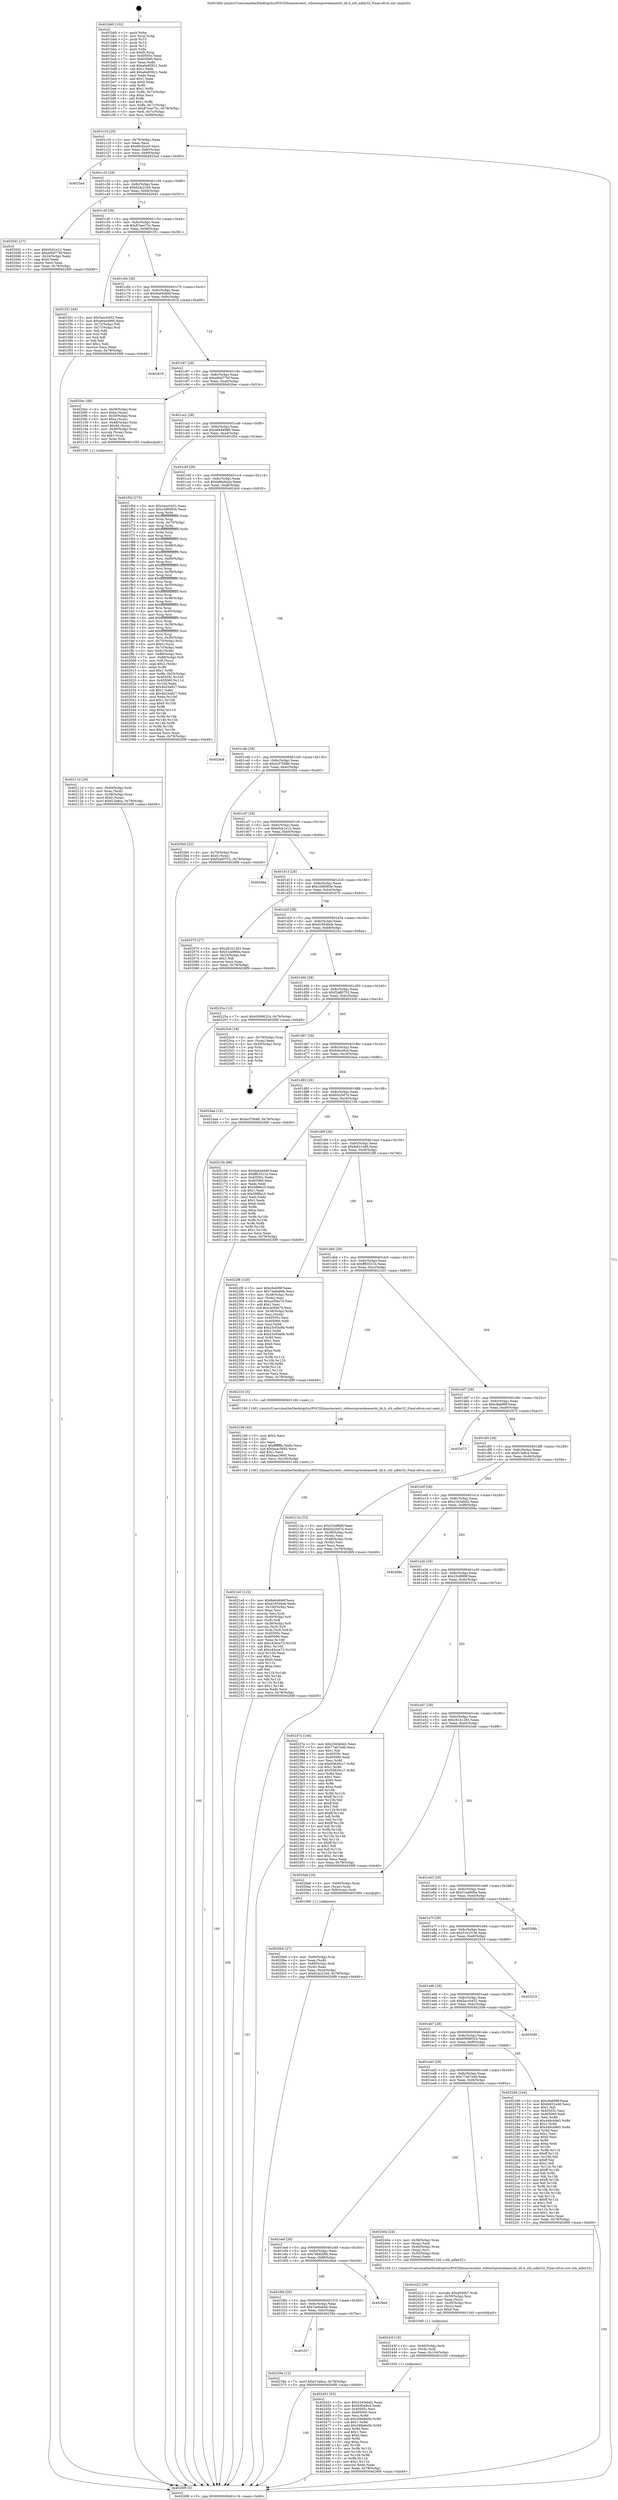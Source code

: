 digraph "0x401bb0" {
  label = "0x401bb0 (/mnt/c/Users/mathe/Desktop/tcc/POCII/binaries/extr_stbtestsprereleasestb_lib.h_stb_adler32_Final-ollvm.out::main(0))"
  labelloc = "t"
  node[shape=record]

  Entry [label="",width=0.3,height=0.3,shape=circle,fillcolor=black,style=filled]
  "0x401c16" [label="{
     0x401c16 [29]\l
     | [instrs]\l
     &nbsp;&nbsp;0x401c16 \<+3\>: mov -0x78(%rbp),%eax\l
     &nbsp;&nbsp;0x401c19 \<+2\>: mov %eax,%ecx\l
     &nbsp;&nbsp;0x401c1b \<+6\>: sub $0x80cf2cc0,%ecx\l
     &nbsp;&nbsp;0x401c21 \<+6\>: mov %eax,-0x8c(%rbp)\l
     &nbsp;&nbsp;0x401c27 \<+6\>: mov %ecx,-0x90(%rbp)\l
     &nbsp;&nbsp;0x401c2d \<+6\>: je 00000000004025a4 \<main+0x9f4\>\l
  }"]
  "0x4025a4" [label="{
     0x4025a4\l
  }", style=dashed]
  "0x401c33" [label="{
     0x401c33 [28]\l
     | [instrs]\l
     &nbsp;&nbsp;0x401c33 \<+5\>: jmp 0000000000401c38 \<main+0x88\>\l
     &nbsp;&nbsp;0x401c38 \<+6\>: mov -0x8c(%rbp),%eax\l
     &nbsp;&nbsp;0x401c3e \<+5\>: sub $0x824c21b9,%eax\l
     &nbsp;&nbsp;0x401c43 \<+6\>: mov %eax,-0x94(%rbp)\l
     &nbsp;&nbsp;0x401c49 \<+6\>: je 00000000004020d1 \<main+0x521\>\l
  }"]
  Exit [label="",width=0.3,height=0.3,shape=circle,fillcolor=black,style=filled,peripheries=2]
  "0x4020d1" [label="{
     0x4020d1 [27]\l
     | [instrs]\l
     &nbsp;&nbsp;0x4020d1 \<+5\>: mov $0xbfcb1e12,%eax\l
     &nbsp;&nbsp;0x4020d6 \<+5\>: mov $0xa00d77bf,%ecx\l
     &nbsp;&nbsp;0x4020db \<+3\>: mov -0x24(%rbp),%edx\l
     &nbsp;&nbsp;0x4020de \<+3\>: cmp $0x0,%edx\l
     &nbsp;&nbsp;0x4020e1 \<+3\>: cmove %ecx,%eax\l
     &nbsp;&nbsp;0x4020e4 \<+3\>: mov %eax,-0x78(%rbp)\l
     &nbsp;&nbsp;0x4020e7 \<+5\>: jmp 00000000004026f9 \<main+0xb49\>\l
  }"]
  "0x401c4f" [label="{
     0x401c4f [28]\l
     | [instrs]\l
     &nbsp;&nbsp;0x401c4f \<+5\>: jmp 0000000000401c54 \<main+0xa4\>\l
     &nbsp;&nbsp;0x401c54 \<+6\>: mov -0x8c(%rbp),%eax\l
     &nbsp;&nbsp;0x401c5a \<+5\>: sub $0x87eee73c,%eax\l
     &nbsp;&nbsp;0x401c5f \<+6\>: mov %eax,-0x98(%rbp)\l
     &nbsp;&nbsp;0x401c65 \<+6\>: je 0000000000401f31 \<main+0x381\>\l
  }"]
  "0x402451" [label="{
     0x402451 [93]\l
     | [instrs]\l
     &nbsp;&nbsp;0x402451 \<+5\>: mov $0x2343ebd2,%eax\l
     &nbsp;&nbsp;0x402456 \<+5\>: mov $0xfc6ce9cd,%edx\l
     &nbsp;&nbsp;0x40245b \<+7\>: mov 0x40505c,%esi\l
     &nbsp;&nbsp;0x402462 \<+7\>: mov 0x405060,%ecx\l
     &nbsp;&nbsp;0x402469 \<+3\>: mov %esi,%r8d\l
     &nbsp;&nbsp;0x40246c \<+7\>: sub $0x269e6e0b,%r8d\l
     &nbsp;&nbsp;0x402473 \<+4\>: sub $0x1,%r8d\l
     &nbsp;&nbsp;0x402477 \<+7\>: add $0x269e6e0b,%r8d\l
     &nbsp;&nbsp;0x40247e \<+4\>: imul %r8d,%esi\l
     &nbsp;&nbsp;0x402482 \<+3\>: and $0x1,%esi\l
     &nbsp;&nbsp;0x402485 \<+3\>: cmp $0x0,%esi\l
     &nbsp;&nbsp;0x402488 \<+4\>: sete %r9b\l
     &nbsp;&nbsp;0x40248c \<+3\>: cmp $0xa,%ecx\l
     &nbsp;&nbsp;0x40248f \<+4\>: setl %r10b\l
     &nbsp;&nbsp;0x402493 \<+3\>: mov %r9b,%r11b\l
     &nbsp;&nbsp;0x402496 \<+3\>: and %r10b,%r11b\l
     &nbsp;&nbsp;0x402499 \<+3\>: xor %r10b,%r9b\l
     &nbsp;&nbsp;0x40249c \<+3\>: or %r9b,%r11b\l
     &nbsp;&nbsp;0x40249f \<+4\>: test $0x1,%r11b\l
     &nbsp;&nbsp;0x4024a3 \<+3\>: cmovne %edx,%eax\l
     &nbsp;&nbsp;0x4024a6 \<+3\>: mov %eax,-0x78(%rbp)\l
     &nbsp;&nbsp;0x4024a9 \<+5\>: jmp 00000000004026f9 \<main+0xb49\>\l
  }"]
  "0x401f31" [label="{
     0x401f31 [44]\l
     | [instrs]\l
     &nbsp;&nbsp;0x401f31 \<+5\>: mov $0x5acc0452,%eax\l
     &nbsp;&nbsp;0x401f36 \<+5\>: mov $0xa6444966,%ecx\l
     &nbsp;&nbsp;0x401f3b \<+3\>: mov -0x72(%rbp),%dl\l
     &nbsp;&nbsp;0x401f3e \<+4\>: mov -0x71(%rbp),%sil\l
     &nbsp;&nbsp;0x401f42 \<+3\>: mov %dl,%dil\l
     &nbsp;&nbsp;0x401f45 \<+3\>: and %sil,%dil\l
     &nbsp;&nbsp;0x401f48 \<+3\>: xor %sil,%dl\l
     &nbsp;&nbsp;0x401f4b \<+3\>: or %dl,%dil\l
     &nbsp;&nbsp;0x401f4e \<+4\>: test $0x1,%dil\l
     &nbsp;&nbsp;0x401f52 \<+3\>: cmovne %ecx,%eax\l
     &nbsp;&nbsp;0x401f55 \<+3\>: mov %eax,-0x78(%rbp)\l
     &nbsp;&nbsp;0x401f58 \<+5\>: jmp 00000000004026f9 \<main+0xb49\>\l
  }"]
  "0x401c6b" [label="{
     0x401c6b [28]\l
     | [instrs]\l
     &nbsp;&nbsp;0x401c6b \<+5\>: jmp 0000000000401c70 \<main+0xc0\>\l
     &nbsp;&nbsp;0x401c70 \<+6\>: mov -0x8c(%rbp),%eax\l
     &nbsp;&nbsp;0x401c76 \<+5\>: sub $0x8a64d46f,%eax\l
     &nbsp;&nbsp;0x401c7b \<+6\>: mov %eax,-0x9c(%rbp)\l
     &nbsp;&nbsp;0x401c81 \<+6\>: je 0000000000402618 \<main+0xa68\>\l
  }"]
  "0x4026f9" [label="{
     0x4026f9 [5]\l
     | [instrs]\l
     &nbsp;&nbsp;0x4026f9 \<+5\>: jmp 0000000000401c16 \<main+0x66\>\l
  }"]
  "0x401bb0" [label="{
     0x401bb0 [102]\l
     | [instrs]\l
     &nbsp;&nbsp;0x401bb0 \<+1\>: push %rbp\l
     &nbsp;&nbsp;0x401bb1 \<+3\>: mov %rsp,%rbp\l
     &nbsp;&nbsp;0x401bb4 \<+2\>: push %r15\l
     &nbsp;&nbsp;0x401bb6 \<+2\>: push %r14\l
     &nbsp;&nbsp;0x401bb8 \<+2\>: push %r12\l
     &nbsp;&nbsp;0x401bba \<+1\>: push %rbx\l
     &nbsp;&nbsp;0x401bbb \<+7\>: sub $0xf0,%rsp\l
     &nbsp;&nbsp;0x401bc2 \<+7\>: mov 0x40505c,%eax\l
     &nbsp;&nbsp;0x401bc9 \<+7\>: mov 0x405060,%ecx\l
     &nbsp;&nbsp;0x401bd0 \<+2\>: mov %eax,%edx\l
     &nbsp;&nbsp;0x401bd2 \<+6\>: sub $0xa6e83921,%edx\l
     &nbsp;&nbsp;0x401bd8 \<+3\>: sub $0x1,%edx\l
     &nbsp;&nbsp;0x401bdb \<+6\>: add $0xa6e83921,%edx\l
     &nbsp;&nbsp;0x401be1 \<+3\>: imul %edx,%eax\l
     &nbsp;&nbsp;0x401be4 \<+3\>: and $0x1,%eax\l
     &nbsp;&nbsp;0x401be7 \<+3\>: cmp $0x0,%eax\l
     &nbsp;&nbsp;0x401bea \<+4\>: sete %r8b\l
     &nbsp;&nbsp;0x401bee \<+4\>: and $0x1,%r8b\l
     &nbsp;&nbsp;0x401bf2 \<+4\>: mov %r8b,-0x72(%rbp)\l
     &nbsp;&nbsp;0x401bf6 \<+3\>: cmp $0xa,%ecx\l
     &nbsp;&nbsp;0x401bf9 \<+4\>: setl %r8b\l
     &nbsp;&nbsp;0x401bfd \<+4\>: and $0x1,%r8b\l
     &nbsp;&nbsp;0x401c01 \<+4\>: mov %r8b,-0x71(%rbp)\l
     &nbsp;&nbsp;0x401c05 \<+7\>: movl $0x87eee73c,-0x78(%rbp)\l
     &nbsp;&nbsp;0x401c0c \<+3\>: mov %edi,-0x7c(%rbp)\l
     &nbsp;&nbsp;0x401c0f \<+7\>: mov %rsi,-0x88(%rbp)\l
  }"]
  "0x40243f" [label="{
     0x40243f [18]\l
     | [instrs]\l
     &nbsp;&nbsp;0x40243f \<+4\>: mov -0x40(%rbp),%rdi\l
     &nbsp;&nbsp;0x402443 \<+3\>: mov (%rdi),%rdi\l
     &nbsp;&nbsp;0x402446 \<+6\>: mov %eax,-0x104(%rbp)\l
     &nbsp;&nbsp;0x40244c \<+5\>: call 0000000000401030 \<free@plt\>\l
     | [calls]\l
     &nbsp;&nbsp;0x401030 \{1\} (unknown)\l
  }"]
  "0x402618" [label="{
     0x402618\l
  }", style=dashed]
  "0x401c87" [label="{
     0x401c87 [28]\l
     | [instrs]\l
     &nbsp;&nbsp;0x401c87 \<+5\>: jmp 0000000000401c8c \<main+0xdc\>\l
     &nbsp;&nbsp;0x401c8c \<+6\>: mov -0x8c(%rbp),%eax\l
     &nbsp;&nbsp;0x401c92 \<+5\>: sub $0xa00d77bf,%eax\l
     &nbsp;&nbsp;0x401c97 \<+6\>: mov %eax,-0xa0(%rbp)\l
     &nbsp;&nbsp;0x401c9d \<+6\>: je 00000000004020ec \<main+0x53c\>\l
  }"]
  "0x402422" [label="{
     0x402422 [29]\l
     | [instrs]\l
     &nbsp;&nbsp;0x402422 \<+10\>: movabs $0x4030b7,%rdi\l
     &nbsp;&nbsp;0x40242c \<+4\>: mov -0x30(%rbp),%rsi\l
     &nbsp;&nbsp;0x402430 \<+2\>: mov %eax,(%rsi)\l
     &nbsp;&nbsp;0x402432 \<+4\>: mov -0x30(%rbp),%rsi\l
     &nbsp;&nbsp;0x402436 \<+2\>: mov (%rsi),%esi\l
     &nbsp;&nbsp;0x402438 \<+2\>: mov $0x0,%al\l
     &nbsp;&nbsp;0x40243a \<+5\>: call 0000000000401040 \<printf@plt\>\l
     | [calls]\l
     &nbsp;&nbsp;0x401040 \{1\} (unknown)\l
  }"]
  "0x4020ec" [label="{
     0x4020ec [49]\l
     | [instrs]\l
     &nbsp;&nbsp;0x4020ec \<+4\>: mov -0x58(%rbp),%rax\l
     &nbsp;&nbsp;0x4020f0 \<+6\>: movl $0xa,(%rax)\l
     &nbsp;&nbsp;0x4020f6 \<+4\>: mov -0x50(%rbp),%rax\l
     &nbsp;&nbsp;0x4020fa \<+6\>: movl $0xa,(%rax)\l
     &nbsp;&nbsp;0x402100 \<+4\>: mov -0x48(%rbp),%rax\l
     &nbsp;&nbsp;0x402104 \<+6\>: movl $0x64,(%rax)\l
     &nbsp;&nbsp;0x40210a \<+4\>: mov -0x48(%rbp),%rax\l
     &nbsp;&nbsp;0x40210e \<+3\>: movslq (%rax),%rax\l
     &nbsp;&nbsp;0x402111 \<+4\>: shl $0x3,%rax\l
     &nbsp;&nbsp;0x402115 \<+3\>: mov %rax,%rdi\l
     &nbsp;&nbsp;0x402118 \<+5\>: call 0000000000401050 \<malloc@plt\>\l
     | [calls]\l
     &nbsp;&nbsp;0x401050 \{1\} (unknown)\l
  }"]
  "0x401ca3" [label="{
     0x401ca3 [28]\l
     | [instrs]\l
     &nbsp;&nbsp;0x401ca3 \<+5\>: jmp 0000000000401ca8 \<main+0xf8\>\l
     &nbsp;&nbsp;0x401ca8 \<+6\>: mov -0x8c(%rbp),%eax\l
     &nbsp;&nbsp;0x401cae \<+5\>: sub $0xa6444966,%eax\l
     &nbsp;&nbsp;0x401cb3 \<+6\>: mov %eax,-0xa4(%rbp)\l
     &nbsp;&nbsp;0x401cb9 \<+6\>: je 0000000000401f5d \<main+0x3ad\>\l
  }"]
  "0x401f27" [label="{
     0x401f27\l
  }", style=dashed]
  "0x401f5d" [label="{
     0x401f5d [275]\l
     | [instrs]\l
     &nbsp;&nbsp;0x401f5d \<+5\>: mov $0x5acc0452,%eax\l
     &nbsp;&nbsp;0x401f62 \<+5\>: mov $0xc2d6083e,%ecx\l
     &nbsp;&nbsp;0x401f67 \<+3\>: mov %rsp,%rdx\l
     &nbsp;&nbsp;0x401f6a \<+4\>: add $0xfffffffffffffff0,%rdx\l
     &nbsp;&nbsp;0x401f6e \<+3\>: mov %rdx,%rsp\l
     &nbsp;&nbsp;0x401f71 \<+4\>: mov %rdx,-0x70(%rbp)\l
     &nbsp;&nbsp;0x401f75 \<+3\>: mov %rsp,%rdx\l
     &nbsp;&nbsp;0x401f78 \<+4\>: add $0xfffffffffffffff0,%rdx\l
     &nbsp;&nbsp;0x401f7c \<+3\>: mov %rdx,%rsp\l
     &nbsp;&nbsp;0x401f7f \<+3\>: mov %rsp,%rsi\l
     &nbsp;&nbsp;0x401f82 \<+4\>: add $0xfffffffffffffff0,%rsi\l
     &nbsp;&nbsp;0x401f86 \<+3\>: mov %rsi,%rsp\l
     &nbsp;&nbsp;0x401f89 \<+4\>: mov %rsi,-0x68(%rbp)\l
     &nbsp;&nbsp;0x401f8d \<+3\>: mov %rsp,%rsi\l
     &nbsp;&nbsp;0x401f90 \<+4\>: add $0xfffffffffffffff0,%rsi\l
     &nbsp;&nbsp;0x401f94 \<+3\>: mov %rsi,%rsp\l
     &nbsp;&nbsp;0x401f97 \<+4\>: mov %rsi,-0x60(%rbp)\l
     &nbsp;&nbsp;0x401f9b \<+3\>: mov %rsp,%rsi\l
     &nbsp;&nbsp;0x401f9e \<+4\>: add $0xfffffffffffffff0,%rsi\l
     &nbsp;&nbsp;0x401fa2 \<+3\>: mov %rsi,%rsp\l
     &nbsp;&nbsp;0x401fa5 \<+4\>: mov %rsi,-0x58(%rbp)\l
     &nbsp;&nbsp;0x401fa9 \<+3\>: mov %rsp,%rsi\l
     &nbsp;&nbsp;0x401fac \<+4\>: add $0xfffffffffffffff0,%rsi\l
     &nbsp;&nbsp;0x401fb0 \<+3\>: mov %rsi,%rsp\l
     &nbsp;&nbsp;0x401fb3 \<+4\>: mov %rsi,-0x50(%rbp)\l
     &nbsp;&nbsp;0x401fb7 \<+3\>: mov %rsp,%rsi\l
     &nbsp;&nbsp;0x401fba \<+4\>: add $0xfffffffffffffff0,%rsi\l
     &nbsp;&nbsp;0x401fbe \<+3\>: mov %rsi,%rsp\l
     &nbsp;&nbsp;0x401fc1 \<+4\>: mov %rsi,-0x48(%rbp)\l
     &nbsp;&nbsp;0x401fc5 \<+3\>: mov %rsp,%rsi\l
     &nbsp;&nbsp;0x401fc8 \<+4\>: add $0xfffffffffffffff0,%rsi\l
     &nbsp;&nbsp;0x401fcc \<+3\>: mov %rsi,%rsp\l
     &nbsp;&nbsp;0x401fcf \<+4\>: mov %rsi,-0x40(%rbp)\l
     &nbsp;&nbsp;0x401fd3 \<+3\>: mov %rsp,%rsi\l
     &nbsp;&nbsp;0x401fd6 \<+4\>: add $0xfffffffffffffff0,%rsi\l
     &nbsp;&nbsp;0x401fda \<+3\>: mov %rsi,%rsp\l
     &nbsp;&nbsp;0x401fdd \<+4\>: mov %rsi,-0x38(%rbp)\l
     &nbsp;&nbsp;0x401fe1 \<+3\>: mov %rsp,%rsi\l
     &nbsp;&nbsp;0x401fe4 \<+4\>: add $0xfffffffffffffff0,%rsi\l
     &nbsp;&nbsp;0x401fe8 \<+3\>: mov %rsi,%rsp\l
     &nbsp;&nbsp;0x401feb \<+4\>: mov %rsi,-0x30(%rbp)\l
     &nbsp;&nbsp;0x401fef \<+4\>: mov -0x70(%rbp),%rsi\l
     &nbsp;&nbsp;0x401ff3 \<+6\>: movl $0x0,(%rsi)\l
     &nbsp;&nbsp;0x401ff9 \<+3\>: mov -0x7c(%rbp),%edi\l
     &nbsp;&nbsp;0x401ffc \<+2\>: mov %edi,(%rdx)\l
     &nbsp;&nbsp;0x401ffe \<+4\>: mov -0x68(%rbp),%rsi\l
     &nbsp;&nbsp;0x402002 \<+7\>: mov -0x88(%rbp),%r8\l
     &nbsp;&nbsp;0x402009 \<+3\>: mov %r8,(%rsi)\l
     &nbsp;&nbsp;0x40200c \<+3\>: cmpl $0x2,(%rdx)\l
     &nbsp;&nbsp;0x40200f \<+4\>: setne %r9b\l
     &nbsp;&nbsp;0x402013 \<+4\>: and $0x1,%r9b\l
     &nbsp;&nbsp;0x402017 \<+4\>: mov %r9b,-0x25(%rbp)\l
     &nbsp;&nbsp;0x40201b \<+8\>: mov 0x40505c,%r10d\l
     &nbsp;&nbsp;0x402023 \<+8\>: mov 0x405060,%r11d\l
     &nbsp;&nbsp;0x40202b \<+3\>: mov %r10d,%ebx\l
     &nbsp;&nbsp;0x40202e \<+6\>: add $0x4b25a927,%ebx\l
     &nbsp;&nbsp;0x402034 \<+3\>: sub $0x1,%ebx\l
     &nbsp;&nbsp;0x402037 \<+6\>: sub $0x4b25a927,%ebx\l
     &nbsp;&nbsp;0x40203d \<+4\>: imul %ebx,%r10d\l
     &nbsp;&nbsp;0x402041 \<+4\>: and $0x1,%r10d\l
     &nbsp;&nbsp;0x402045 \<+4\>: cmp $0x0,%r10d\l
     &nbsp;&nbsp;0x402049 \<+4\>: sete %r9b\l
     &nbsp;&nbsp;0x40204d \<+4\>: cmp $0xa,%r11d\l
     &nbsp;&nbsp;0x402051 \<+4\>: setl %r14b\l
     &nbsp;&nbsp;0x402055 \<+3\>: mov %r9b,%r15b\l
     &nbsp;&nbsp;0x402058 \<+3\>: and %r14b,%r15b\l
     &nbsp;&nbsp;0x40205b \<+3\>: xor %r14b,%r9b\l
     &nbsp;&nbsp;0x40205e \<+3\>: or %r9b,%r15b\l
     &nbsp;&nbsp;0x402061 \<+4\>: test $0x1,%r15b\l
     &nbsp;&nbsp;0x402065 \<+3\>: cmovne %ecx,%eax\l
     &nbsp;&nbsp;0x402068 \<+3\>: mov %eax,-0x78(%rbp)\l
     &nbsp;&nbsp;0x40206b \<+5\>: jmp 00000000004026f9 \<main+0xb49\>\l
  }"]
  "0x401cbf" [label="{
     0x401cbf [28]\l
     | [instrs]\l
     &nbsp;&nbsp;0x401cbf \<+5\>: jmp 0000000000401cc4 \<main+0x114\>\l
     &nbsp;&nbsp;0x401cc4 \<+6\>: mov -0x8c(%rbp),%eax\l
     &nbsp;&nbsp;0x401cca \<+5\>: sub $0xb66a6a2a,%eax\l
     &nbsp;&nbsp;0x401ccf \<+6\>: mov %eax,-0xa8(%rbp)\l
     &nbsp;&nbsp;0x401cd5 \<+6\>: je 00000000004024c6 \<main+0x916\>\l
  }"]
  "0x40236e" [label="{
     0x40236e [12]\l
     | [instrs]\l
     &nbsp;&nbsp;0x40236e \<+7\>: movl $0xf13a8ca,-0x78(%rbp)\l
     &nbsp;&nbsp;0x402375 \<+5\>: jmp 00000000004026f9 \<main+0xb49\>\l
  }"]
  "0x401f0b" [label="{
     0x401f0b [28]\l
     | [instrs]\l
     &nbsp;&nbsp;0x401f0b \<+5\>: jmp 0000000000401f10 \<main+0x360\>\l
     &nbsp;&nbsp;0x401f10 \<+6\>: mov -0x8c(%rbp),%eax\l
     &nbsp;&nbsp;0x401f16 \<+5\>: sub $0x7ee6a84b,%eax\l
     &nbsp;&nbsp;0x401f1b \<+6\>: mov %eax,-0xfc(%rbp)\l
     &nbsp;&nbsp;0x401f21 \<+6\>: je 000000000040236e \<main+0x7be\>\l
  }"]
  "0x4024c6" [label="{
     0x4024c6\l
  }", style=dashed]
  "0x401cdb" [label="{
     0x401cdb [28]\l
     | [instrs]\l
     &nbsp;&nbsp;0x401cdb \<+5\>: jmp 0000000000401ce0 \<main+0x130\>\l
     &nbsp;&nbsp;0x401ce0 \<+6\>: mov -0x8c(%rbp),%eax\l
     &nbsp;&nbsp;0x401ce6 \<+5\>: sub $0xbcf70b8b,%eax\l
     &nbsp;&nbsp;0x401ceb \<+6\>: mov %eax,-0xac(%rbp)\l
     &nbsp;&nbsp;0x401cf1 \<+6\>: je 00000000004025b0 \<main+0xa00\>\l
  }"]
  "0x4026ed" [label="{
     0x4026ed\l
  }", style=dashed]
  "0x4025b0" [label="{
     0x4025b0 [22]\l
     | [instrs]\l
     &nbsp;&nbsp;0x4025b0 \<+4\>: mov -0x70(%rbp),%rax\l
     &nbsp;&nbsp;0x4025b4 \<+6\>: movl $0x0,(%rax)\l
     &nbsp;&nbsp;0x4025ba \<+7\>: movl $0xf2a80752,-0x78(%rbp)\l
     &nbsp;&nbsp;0x4025c1 \<+5\>: jmp 00000000004026f9 \<main+0xb49\>\l
  }"]
  "0x401cf7" [label="{
     0x401cf7 [28]\l
     | [instrs]\l
     &nbsp;&nbsp;0x401cf7 \<+5\>: jmp 0000000000401cfc \<main+0x14c\>\l
     &nbsp;&nbsp;0x401cfc \<+6\>: mov -0x8c(%rbp),%eax\l
     &nbsp;&nbsp;0x401d02 \<+5\>: sub $0xbfcb1e12,%eax\l
     &nbsp;&nbsp;0x401d07 \<+6\>: mov %eax,-0xb0(%rbp)\l
     &nbsp;&nbsp;0x401d0d \<+6\>: je 00000000004024ba \<main+0x90a\>\l
  }"]
  "0x401eef" [label="{
     0x401eef [28]\l
     | [instrs]\l
     &nbsp;&nbsp;0x401eef \<+5\>: jmp 0000000000401ef4 \<main+0x344\>\l
     &nbsp;&nbsp;0x401ef4 \<+6\>: mov -0x8c(%rbp),%eax\l
     &nbsp;&nbsp;0x401efa \<+5\>: sub $0x78b82f0b,%eax\l
     &nbsp;&nbsp;0x401eff \<+6\>: mov %eax,-0xf8(%rbp)\l
     &nbsp;&nbsp;0x401f05 \<+6\>: je 00000000004026ed \<main+0xb3d\>\l
  }"]
  "0x4024ba" [label="{
     0x4024ba\l
  }", style=dashed]
  "0x401d13" [label="{
     0x401d13 [28]\l
     | [instrs]\l
     &nbsp;&nbsp;0x401d13 \<+5\>: jmp 0000000000401d18 \<main+0x168\>\l
     &nbsp;&nbsp;0x401d18 \<+6\>: mov -0x8c(%rbp),%eax\l
     &nbsp;&nbsp;0x401d1e \<+5\>: sub $0xc2d6083e,%eax\l
     &nbsp;&nbsp;0x401d23 \<+6\>: mov %eax,-0xb4(%rbp)\l
     &nbsp;&nbsp;0x401d29 \<+6\>: je 0000000000402070 \<main+0x4c0\>\l
  }"]
  "0x40240a" [label="{
     0x40240a [24]\l
     | [instrs]\l
     &nbsp;&nbsp;0x40240a \<+4\>: mov -0x58(%rbp),%rax\l
     &nbsp;&nbsp;0x40240e \<+2\>: mov (%rax),%edi\l
     &nbsp;&nbsp;0x402410 \<+4\>: mov -0x40(%rbp),%rax\l
     &nbsp;&nbsp;0x402414 \<+3\>: mov (%rax),%rsi\l
     &nbsp;&nbsp;0x402417 \<+4\>: mov -0x50(%rbp),%rax\l
     &nbsp;&nbsp;0x40241b \<+2\>: mov (%rax),%edx\l
     &nbsp;&nbsp;0x40241d \<+5\>: call 0000000000401240 \<stb_adler32\>\l
     | [calls]\l
     &nbsp;&nbsp;0x401240 \{1\} (/mnt/c/Users/mathe/Desktop/tcc/POCII/binaries/extr_stbtestsprereleasestb_lib.h_stb_adler32_Final-ollvm.out::stb_adler32)\l
  }"]
  "0x402070" [label="{
     0x402070 [27]\l
     | [instrs]\l
     &nbsp;&nbsp;0x402070 \<+5\>: mov $0x281b1283,%eax\l
     &nbsp;&nbsp;0x402075 \<+5\>: mov $0x51ae900a,%ecx\l
     &nbsp;&nbsp;0x40207a \<+3\>: mov -0x25(%rbp),%dl\l
     &nbsp;&nbsp;0x40207d \<+3\>: test $0x1,%dl\l
     &nbsp;&nbsp;0x402080 \<+3\>: cmovne %ecx,%eax\l
     &nbsp;&nbsp;0x402083 \<+3\>: mov %eax,-0x78(%rbp)\l
     &nbsp;&nbsp;0x402086 \<+5\>: jmp 00000000004026f9 \<main+0xb49\>\l
  }"]
  "0x401d2f" [label="{
     0x401d2f [28]\l
     | [instrs]\l
     &nbsp;&nbsp;0x401d2f \<+5\>: jmp 0000000000401d34 \<main+0x184\>\l
     &nbsp;&nbsp;0x401d34 \<+6\>: mov -0x8c(%rbp),%eax\l
     &nbsp;&nbsp;0x401d3a \<+5\>: sub $0xd1854beb,%eax\l
     &nbsp;&nbsp;0x401d3f \<+6\>: mov %eax,-0xb8(%rbp)\l
     &nbsp;&nbsp;0x401d45 \<+6\>: je 000000000040225a \<main+0x6aa\>\l
  }"]
  "0x401ed3" [label="{
     0x401ed3 [28]\l
     | [instrs]\l
     &nbsp;&nbsp;0x401ed3 \<+5\>: jmp 0000000000401ed8 \<main+0x328\>\l
     &nbsp;&nbsp;0x401ed8 \<+6\>: mov -0x8c(%rbp),%eax\l
     &nbsp;&nbsp;0x401ede \<+5\>: sub $0x77a67e4b,%eax\l
     &nbsp;&nbsp;0x401ee3 \<+6\>: mov %eax,-0xf4(%rbp)\l
     &nbsp;&nbsp;0x401ee9 \<+6\>: je 000000000040240a \<main+0x85a\>\l
  }"]
  "0x40225a" [label="{
     0x40225a [12]\l
     | [instrs]\l
     &nbsp;&nbsp;0x40225a \<+7\>: movl $0x65998324,-0x78(%rbp)\l
     &nbsp;&nbsp;0x402261 \<+5\>: jmp 00000000004026f9 \<main+0xb49\>\l
  }"]
  "0x401d4b" [label="{
     0x401d4b [28]\l
     | [instrs]\l
     &nbsp;&nbsp;0x401d4b \<+5\>: jmp 0000000000401d50 \<main+0x1a0\>\l
     &nbsp;&nbsp;0x401d50 \<+6\>: mov -0x8c(%rbp),%eax\l
     &nbsp;&nbsp;0x401d56 \<+5\>: sub $0xf2a80752,%eax\l
     &nbsp;&nbsp;0x401d5b \<+6\>: mov %eax,-0xbc(%rbp)\l
     &nbsp;&nbsp;0x401d61 \<+6\>: je 00000000004025c6 \<main+0xa16\>\l
  }"]
  "0x402266" [label="{
     0x402266 [144]\l
     | [instrs]\l
     &nbsp;&nbsp;0x402266 \<+5\>: mov $0xc8ab99f,%eax\l
     &nbsp;&nbsp;0x40226b \<+5\>: mov $0xfe831e46,%ecx\l
     &nbsp;&nbsp;0x402270 \<+2\>: mov $0x1,%dl\l
     &nbsp;&nbsp;0x402272 \<+7\>: mov 0x40505c,%esi\l
     &nbsp;&nbsp;0x402279 \<+7\>: mov 0x405060,%edi\l
     &nbsp;&nbsp;0x402280 \<+3\>: mov %esi,%r8d\l
     &nbsp;&nbsp;0x402283 \<+7\>: sub $0x446cb9e5,%r8d\l
     &nbsp;&nbsp;0x40228a \<+4\>: sub $0x1,%r8d\l
     &nbsp;&nbsp;0x40228e \<+7\>: add $0x446cb9e5,%r8d\l
     &nbsp;&nbsp;0x402295 \<+4\>: imul %r8d,%esi\l
     &nbsp;&nbsp;0x402299 \<+3\>: and $0x1,%esi\l
     &nbsp;&nbsp;0x40229c \<+3\>: cmp $0x0,%esi\l
     &nbsp;&nbsp;0x40229f \<+4\>: sete %r9b\l
     &nbsp;&nbsp;0x4022a3 \<+3\>: cmp $0xa,%edi\l
     &nbsp;&nbsp;0x4022a6 \<+4\>: setl %r10b\l
     &nbsp;&nbsp;0x4022aa \<+3\>: mov %r9b,%r11b\l
     &nbsp;&nbsp;0x4022ad \<+4\>: xor $0xff,%r11b\l
     &nbsp;&nbsp;0x4022b1 \<+3\>: mov %r10b,%bl\l
     &nbsp;&nbsp;0x4022b4 \<+3\>: xor $0xff,%bl\l
     &nbsp;&nbsp;0x4022b7 \<+3\>: xor $0x1,%dl\l
     &nbsp;&nbsp;0x4022ba \<+3\>: mov %r11b,%r14b\l
     &nbsp;&nbsp;0x4022bd \<+4\>: and $0xff,%r14b\l
     &nbsp;&nbsp;0x4022c1 \<+3\>: and %dl,%r9b\l
     &nbsp;&nbsp;0x4022c4 \<+3\>: mov %bl,%r15b\l
     &nbsp;&nbsp;0x4022c7 \<+4\>: and $0xff,%r15b\l
     &nbsp;&nbsp;0x4022cb \<+3\>: and %dl,%r10b\l
     &nbsp;&nbsp;0x4022ce \<+3\>: or %r9b,%r14b\l
     &nbsp;&nbsp;0x4022d1 \<+3\>: or %r10b,%r15b\l
     &nbsp;&nbsp;0x4022d4 \<+3\>: xor %r15b,%r14b\l
     &nbsp;&nbsp;0x4022d7 \<+3\>: or %bl,%r11b\l
     &nbsp;&nbsp;0x4022da \<+4\>: xor $0xff,%r11b\l
     &nbsp;&nbsp;0x4022de \<+3\>: or $0x1,%dl\l
     &nbsp;&nbsp;0x4022e1 \<+3\>: and %dl,%r11b\l
     &nbsp;&nbsp;0x4022e4 \<+3\>: or %r11b,%r14b\l
     &nbsp;&nbsp;0x4022e7 \<+4\>: test $0x1,%r14b\l
     &nbsp;&nbsp;0x4022eb \<+3\>: cmovne %ecx,%eax\l
     &nbsp;&nbsp;0x4022ee \<+3\>: mov %eax,-0x78(%rbp)\l
     &nbsp;&nbsp;0x4022f1 \<+5\>: jmp 00000000004026f9 \<main+0xb49\>\l
  }"]
  "0x4025c6" [label="{
     0x4025c6 [19]\l
     | [instrs]\l
     &nbsp;&nbsp;0x4025c6 \<+4\>: mov -0x70(%rbp),%rax\l
     &nbsp;&nbsp;0x4025ca \<+2\>: mov (%rax),%eax\l
     &nbsp;&nbsp;0x4025cc \<+4\>: lea -0x20(%rbp),%rsp\l
     &nbsp;&nbsp;0x4025d0 \<+1\>: pop %rbx\l
     &nbsp;&nbsp;0x4025d1 \<+2\>: pop %r12\l
     &nbsp;&nbsp;0x4025d3 \<+2\>: pop %r14\l
     &nbsp;&nbsp;0x4025d5 \<+2\>: pop %r15\l
     &nbsp;&nbsp;0x4025d7 \<+1\>: pop %rbp\l
     &nbsp;&nbsp;0x4025d8 \<+1\>: ret\l
  }"]
  "0x401d67" [label="{
     0x401d67 [28]\l
     | [instrs]\l
     &nbsp;&nbsp;0x401d67 \<+5\>: jmp 0000000000401d6c \<main+0x1bc\>\l
     &nbsp;&nbsp;0x401d6c \<+6\>: mov -0x8c(%rbp),%eax\l
     &nbsp;&nbsp;0x401d72 \<+5\>: sub $0xfc6ce9cd,%eax\l
     &nbsp;&nbsp;0x401d77 \<+6\>: mov %eax,-0xc0(%rbp)\l
     &nbsp;&nbsp;0x401d7d \<+6\>: je 00000000004024ae \<main+0x8fe\>\l
  }"]
  "0x401eb7" [label="{
     0x401eb7 [28]\l
     | [instrs]\l
     &nbsp;&nbsp;0x401eb7 \<+5\>: jmp 0000000000401ebc \<main+0x30c\>\l
     &nbsp;&nbsp;0x401ebc \<+6\>: mov -0x8c(%rbp),%eax\l
     &nbsp;&nbsp;0x401ec2 \<+5\>: sub $0x65998324,%eax\l
     &nbsp;&nbsp;0x401ec7 \<+6\>: mov %eax,-0xf0(%rbp)\l
     &nbsp;&nbsp;0x401ecd \<+6\>: je 0000000000402266 \<main+0x6b6\>\l
  }"]
  "0x4024ae" [label="{
     0x4024ae [12]\l
     | [instrs]\l
     &nbsp;&nbsp;0x4024ae \<+7\>: movl $0xbcf70b8b,-0x78(%rbp)\l
     &nbsp;&nbsp;0x4024b5 \<+5\>: jmp 00000000004026f9 \<main+0xb49\>\l
  }"]
  "0x401d83" [label="{
     0x401d83 [28]\l
     | [instrs]\l
     &nbsp;&nbsp;0x401d83 \<+5\>: jmp 0000000000401d88 \<main+0x1d8\>\l
     &nbsp;&nbsp;0x401d88 \<+6\>: mov -0x8c(%rbp),%eax\l
     &nbsp;&nbsp;0x401d8e \<+5\>: sub $0xfcb20d74,%eax\l
     &nbsp;&nbsp;0x401d93 \<+6\>: mov %eax,-0xc4(%rbp)\l
     &nbsp;&nbsp;0x401d99 \<+6\>: je 000000000040215b \<main+0x5ab\>\l
  }"]
  "0x4025d9" [label="{
     0x4025d9\l
  }", style=dashed]
  "0x40215b" [label="{
     0x40215b [88]\l
     | [instrs]\l
     &nbsp;&nbsp;0x40215b \<+5\>: mov $0x8a64d46f,%eax\l
     &nbsp;&nbsp;0x402160 \<+5\>: mov $0xff83521b,%ecx\l
     &nbsp;&nbsp;0x402165 \<+7\>: mov 0x40505c,%edx\l
     &nbsp;&nbsp;0x40216c \<+7\>: mov 0x405060,%esi\l
     &nbsp;&nbsp;0x402173 \<+2\>: mov %edx,%edi\l
     &nbsp;&nbsp;0x402175 \<+6\>: add $0x588fa10,%edi\l
     &nbsp;&nbsp;0x40217b \<+3\>: sub $0x1,%edi\l
     &nbsp;&nbsp;0x40217e \<+6\>: sub $0x588fa10,%edi\l
     &nbsp;&nbsp;0x402184 \<+3\>: imul %edi,%edx\l
     &nbsp;&nbsp;0x402187 \<+3\>: and $0x1,%edx\l
     &nbsp;&nbsp;0x40218a \<+3\>: cmp $0x0,%edx\l
     &nbsp;&nbsp;0x40218d \<+4\>: sete %r8b\l
     &nbsp;&nbsp;0x402191 \<+3\>: cmp $0xa,%esi\l
     &nbsp;&nbsp;0x402194 \<+4\>: setl %r9b\l
     &nbsp;&nbsp;0x402198 \<+3\>: mov %r8b,%r10b\l
     &nbsp;&nbsp;0x40219b \<+3\>: and %r9b,%r10b\l
     &nbsp;&nbsp;0x40219e \<+3\>: xor %r9b,%r8b\l
     &nbsp;&nbsp;0x4021a1 \<+3\>: or %r8b,%r10b\l
     &nbsp;&nbsp;0x4021a4 \<+4\>: test $0x1,%r10b\l
     &nbsp;&nbsp;0x4021a8 \<+3\>: cmovne %ecx,%eax\l
     &nbsp;&nbsp;0x4021ab \<+3\>: mov %eax,-0x78(%rbp)\l
     &nbsp;&nbsp;0x4021ae \<+5\>: jmp 00000000004026f9 \<main+0xb49\>\l
  }"]
  "0x401d9f" [label="{
     0x401d9f [28]\l
     | [instrs]\l
     &nbsp;&nbsp;0x401d9f \<+5\>: jmp 0000000000401da4 \<main+0x1f4\>\l
     &nbsp;&nbsp;0x401da4 \<+6\>: mov -0x8c(%rbp),%eax\l
     &nbsp;&nbsp;0x401daa \<+5\>: sub $0xfe831e46,%eax\l
     &nbsp;&nbsp;0x401daf \<+6\>: mov %eax,-0xc8(%rbp)\l
     &nbsp;&nbsp;0x401db5 \<+6\>: je 00000000004022f6 \<main+0x746\>\l
  }"]
  "0x401e9b" [label="{
     0x401e9b [28]\l
     | [instrs]\l
     &nbsp;&nbsp;0x401e9b \<+5\>: jmp 0000000000401ea0 \<main+0x2f0\>\l
     &nbsp;&nbsp;0x401ea0 \<+6\>: mov -0x8c(%rbp),%eax\l
     &nbsp;&nbsp;0x401ea6 \<+5\>: sub $0x5acc0452,%eax\l
     &nbsp;&nbsp;0x401eab \<+6\>: mov %eax,-0xec(%rbp)\l
     &nbsp;&nbsp;0x401eb1 \<+6\>: je 00000000004025d9 \<main+0xa29\>\l
  }"]
  "0x4022f6" [label="{
     0x4022f6 [120]\l
     | [instrs]\l
     &nbsp;&nbsp;0x4022f6 \<+5\>: mov $0xc8ab99f,%eax\l
     &nbsp;&nbsp;0x4022fb \<+5\>: mov $0x7ee6a84b,%ecx\l
     &nbsp;&nbsp;0x402300 \<+4\>: mov -0x38(%rbp),%rdx\l
     &nbsp;&nbsp;0x402304 \<+2\>: mov (%rdx),%esi\l
     &nbsp;&nbsp;0x402306 \<+6\>: add $0xce5f4e74,%esi\l
     &nbsp;&nbsp;0x40230c \<+3\>: add $0x1,%esi\l
     &nbsp;&nbsp;0x40230f \<+6\>: sub $0xce5f4e74,%esi\l
     &nbsp;&nbsp;0x402315 \<+4\>: mov -0x38(%rbp),%rdx\l
     &nbsp;&nbsp;0x402319 \<+2\>: mov %esi,(%rdx)\l
     &nbsp;&nbsp;0x40231b \<+7\>: mov 0x40505c,%esi\l
     &nbsp;&nbsp;0x402322 \<+7\>: mov 0x405060,%edi\l
     &nbsp;&nbsp;0x402329 \<+3\>: mov %esi,%r8d\l
     &nbsp;&nbsp;0x40232c \<+7\>: add $0x23c93a9b,%r8d\l
     &nbsp;&nbsp;0x402333 \<+4\>: sub $0x1,%r8d\l
     &nbsp;&nbsp;0x402337 \<+7\>: sub $0x23c93a9b,%r8d\l
     &nbsp;&nbsp;0x40233e \<+4\>: imul %r8d,%esi\l
     &nbsp;&nbsp;0x402342 \<+3\>: and $0x1,%esi\l
     &nbsp;&nbsp;0x402345 \<+3\>: cmp $0x0,%esi\l
     &nbsp;&nbsp;0x402348 \<+4\>: sete %r9b\l
     &nbsp;&nbsp;0x40234c \<+3\>: cmp $0xa,%edi\l
     &nbsp;&nbsp;0x40234f \<+4\>: setl %r10b\l
     &nbsp;&nbsp;0x402353 \<+3\>: mov %r9b,%r11b\l
     &nbsp;&nbsp;0x402356 \<+3\>: and %r10b,%r11b\l
     &nbsp;&nbsp;0x402359 \<+3\>: xor %r10b,%r9b\l
     &nbsp;&nbsp;0x40235c \<+3\>: or %r9b,%r11b\l
     &nbsp;&nbsp;0x40235f \<+4\>: test $0x1,%r11b\l
     &nbsp;&nbsp;0x402363 \<+3\>: cmovne %ecx,%eax\l
     &nbsp;&nbsp;0x402366 \<+3\>: mov %eax,-0x78(%rbp)\l
     &nbsp;&nbsp;0x402369 \<+5\>: jmp 00000000004026f9 \<main+0xb49\>\l
  }"]
  "0x401dbb" [label="{
     0x401dbb [28]\l
     | [instrs]\l
     &nbsp;&nbsp;0x401dbb \<+5\>: jmp 0000000000401dc0 \<main+0x210\>\l
     &nbsp;&nbsp;0x401dc0 \<+6\>: mov -0x8c(%rbp),%eax\l
     &nbsp;&nbsp;0x401dc6 \<+5\>: sub $0xff83521b,%eax\l
     &nbsp;&nbsp;0x401dcb \<+6\>: mov %eax,-0xcc(%rbp)\l
     &nbsp;&nbsp;0x401dd1 \<+6\>: je 00000000004021b3 \<main+0x603\>\l
  }"]
  "0x402519" [label="{
     0x402519\l
  }", style=dashed]
  "0x4021b3" [label="{
     0x4021b3 [5]\l
     | [instrs]\l
     &nbsp;&nbsp;0x4021b3 \<+5\>: call 0000000000401160 \<next_i\>\l
     | [calls]\l
     &nbsp;&nbsp;0x401160 \{100\} (/mnt/c/Users/mathe/Desktop/tcc/POCII/binaries/extr_stbtestsprereleasestb_lib.h_stb_adler32_Final-ollvm.out::next_i)\l
  }"]
  "0x401dd7" [label="{
     0x401dd7 [28]\l
     | [instrs]\l
     &nbsp;&nbsp;0x401dd7 \<+5\>: jmp 0000000000401ddc \<main+0x22c\>\l
     &nbsp;&nbsp;0x401ddc \<+6\>: mov -0x8c(%rbp),%eax\l
     &nbsp;&nbsp;0x401de2 \<+5\>: sub $0xc8ab99f,%eax\l
     &nbsp;&nbsp;0x401de7 \<+6\>: mov %eax,-0xd0(%rbp)\l
     &nbsp;&nbsp;0x401ded \<+6\>: je 0000000000402673 \<main+0xac3\>\l
  }"]
  "0x401e7f" [label="{
     0x401e7f [28]\l
     | [instrs]\l
     &nbsp;&nbsp;0x401e7f \<+5\>: jmp 0000000000401e84 \<main+0x2d4\>\l
     &nbsp;&nbsp;0x401e84 \<+6\>: mov -0x8c(%rbp),%eax\l
     &nbsp;&nbsp;0x401e8a \<+5\>: sub $0x5341f136,%eax\l
     &nbsp;&nbsp;0x401e8f \<+6\>: mov %eax,-0xe8(%rbp)\l
     &nbsp;&nbsp;0x401e95 \<+6\>: je 0000000000402519 \<main+0x969\>\l
  }"]
  "0x402673" [label="{
     0x402673\l
  }", style=dashed]
  "0x401df3" [label="{
     0x401df3 [28]\l
     | [instrs]\l
     &nbsp;&nbsp;0x401df3 \<+5\>: jmp 0000000000401df8 \<main+0x248\>\l
     &nbsp;&nbsp;0x401df8 \<+6\>: mov -0x8c(%rbp),%eax\l
     &nbsp;&nbsp;0x401dfe \<+5\>: sub $0xf13a8ca,%eax\l
     &nbsp;&nbsp;0x401e03 \<+6\>: mov %eax,-0xd4(%rbp)\l
     &nbsp;&nbsp;0x401e09 \<+6\>: je 000000000040213a \<main+0x58a\>\l
  }"]
  "0x40208b" [label="{
     0x40208b\l
  }", style=dashed]
  "0x40213a" [label="{
     0x40213a [33]\l
     | [instrs]\l
     &nbsp;&nbsp;0x40213a \<+5\>: mov $0x23c6f69f,%eax\l
     &nbsp;&nbsp;0x40213f \<+5\>: mov $0xfcb20d74,%ecx\l
     &nbsp;&nbsp;0x402144 \<+4\>: mov -0x38(%rbp),%rdx\l
     &nbsp;&nbsp;0x402148 \<+2\>: mov (%rdx),%esi\l
     &nbsp;&nbsp;0x40214a \<+4\>: mov -0x48(%rbp),%rdx\l
     &nbsp;&nbsp;0x40214e \<+2\>: cmp (%rdx),%esi\l
     &nbsp;&nbsp;0x402150 \<+3\>: cmovl %ecx,%eax\l
     &nbsp;&nbsp;0x402153 \<+3\>: mov %eax,-0x78(%rbp)\l
     &nbsp;&nbsp;0x402156 \<+5\>: jmp 00000000004026f9 \<main+0xb49\>\l
  }"]
  "0x401e0f" [label="{
     0x401e0f [28]\l
     | [instrs]\l
     &nbsp;&nbsp;0x401e0f \<+5\>: jmp 0000000000401e14 \<main+0x264\>\l
     &nbsp;&nbsp;0x401e14 \<+6\>: mov -0x8c(%rbp),%eax\l
     &nbsp;&nbsp;0x401e1a \<+5\>: sub $0x2343ebd2,%eax\l
     &nbsp;&nbsp;0x401e1f \<+6\>: mov %eax,-0xd8(%rbp)\l
     &nbsp;&nbsp;0x401e25 \<+6\>: je 000000000040269a \<main+0xaea\>\l
  }"]
  "0x4021e0" [label="{
     0x4021e0 [122]\l
     | [instrs]\l
     &nbsp;&nbsp;0x4021e0 \<+5\>: mov $0x8a64d46f,%ecx\l
     &nbsp;&nbsp;0x4021e5 \<+5\>: mov $0xd1854beb,%edx\l
     &nbsp;&nbsp;0x4021ea \<+6\>: mov -0x100(%rbp),%esi\l
     &nbsp;&nbsp;0x4021f0 \<+3\>: imul %eax,%esi\l
     &nbsp;&nbsp;0x4021f3 \<+3\>: movslq %esi,%rdi\l
     &nbsp;&nbsp;0x4021f6 \<+4\>: mov -0x40(%rbp),%r8\l
     &nbsp;&nbsp;0x4021fa \<+3\>: mov (%r8),%r8\l
     &nbsp;&nbsp;0x4021fd \<+4\>: mov -0x38(%rbp),%r9\l
     &nbsp;&nbsp;0x402201 \<+3\>: movslq (%r9),%r9\l
     &nbsp;&nbsp;0x402204 \<+4\>: mov %rdi,(%r8,%r9,8)\l
     &nbsp;&nbsp;0x402208 \<+7\>: mov 0x40505c,%eax\l
     &nbsp;&nbsp;0x40220f \<+7\>: mov 0x405060,%esi\l
     &nbsp;&nbsp;0x402216 \<+3\>: mov %eax,%r10d\l
     &nbsp;&nbsp;0x402219 \<+7\>: add $0xc42ece73,%r10d\l
     &nbsp;&nbsp;0x402220 \<+4\>: sub $0x1,%r10d\l
     &nbsp;&nbsp;0x402224 \<+7\>: sub $0xc42ece73,%r10d\l
     &nbsp;&nbsp;0x40222b \<+4\>: imul %r10d,%eax\l
     &nbsp;&nbsp;0x40222f \<+3\>: and $0x1,%eax\l
     &nbsp;&nbsp;0x402232 \<+3\>: cmp $0x0,%eax\l
     &nbsp;&nbsp;0x402235 \<+4\>: sete %r11b\l
     &nbsp;&nbsp;0x402239 \<+3\>: cmp $0xa,%esi\l
     &nbsp;&nbsp;0x40223c \<+3\>: setl %bl\l
     &nbsp;&nbsp;0x40223f \<+3\>: mov %r11b,%r14b\l
     &nbsp;&nbsp;0x402242 \<+3\>: and %bl,%r14b\l
     &nbsp;&nbsp;0x402245 \<+3\>: xor %bl,%r11b\l
     &nbsp;&nbsp;0x402248 \<+3\>: or %r11b,%r14b\l
     &nbsp;&nbsp;0x40224b \<+4\>: test $0x1,%r14b\l
     &nbsp;&nbsp;0x40224f \<+3\>: cmovne %edx,%ecx\l
     &nbsp;&nbsp;0x402252 \<+3\>: mov %ecx,-0x78(%rbp)\l
     &nbsp;&nbsp;0x402255 \<+5\>: jmp 00000000004026f9 \<main+0xb49\>\l
  }"]
  "0x40269a" [label="{
     0x40269a\l
  }", style=dashed]
  "0x401e2b" [label="{
     0x401e2b [28]\l
     | [instrs]\l
     &nbsp;&nbsp;0x401e2b \<+5\>: jmp 0000000000401e30 \<main+0x280\>\l
     &nbsp;&nbsp;0x401e30 \<+6\>: mov -0x8c(%rbp),%eax\l
     &nbsp;&nbsp;0x401e36 \<+5\>: sub $0x23c6f69f,%eax\l
     &nbsp;&nbsp;0x401e3b \<+6\>: mov %eax,-0xdc(%rbp)\l
     &nbsp;&nbsp;0x401e41 \<+6\>: je 000000000040237a \<main+0x7ca\>\l
  }"]
  "0x4021b8" [label="{
     0x4021b8 [40]\l
     | [instrs]\l
     &nbsp;&nbsp;0x4021b8 \<+5\>: mov $0x2,%ecx\l
     &nbsp;&nbsp;0x4021bd \<+1\>: cltd\l
     &nbsp;&nbsp;0x4021be \<+2\>: idiv %ecx\l
     &nbsp;&nbsp;0x4021c0 \<+6\>: imul $0xfffffffe,%edx,%ecx\l
     &nbsp;&nbsp;0x4021c6 \<+6\>: sub $0xbaac3693,%ecx\l
     &nbsp;&nbsp;0x4021cc \<+3\>: add $0x1,%ecx\l
     &nbsp;&nbsp;0x4021cf \<+6\>: add $0xbaac3693,%ecx\l
     &nbsp;&nbsp;0x4021d5 \<+6\>: mov %ecx,-0x100(%rbp)\l
     &nbsp;&nbsp;0x4021db \<+5\>: call 0000000000401160 \<next_i\>\l
     | [calls]\l
     &nbsp;&nbsp;0x401160 \{100\} (/mnt/c/Users/mathe/Desktop/tcc/POCII/binaries/extr_stbtestsprereleasestb_lib.h_stb_adler32_Final-ollvm.out::next_i)\l
  }"]
  "0x40237a" [label="{
     0x40237a [144]\l
     | [instrs]\l
     &nbsp;&nbsp;0x40237a \<+5\>: mov $0x2343ebd2,%eax\l
     &nbsp;&nbsp;0x40237f \<+5\>: mov $0x77a67e4b,%ecx\l
     &nbsp;&nbsp;0x402384 \<+2\>: mov $0x1,%dl\l
     &nbsp;&nbsp;0x402386 \<+7\>: mov 0x40505c,%esi\l
     &nbsp;&nbsp;0x40238d \<+7\>: mov 0x405060,%edi\l
     &nbsp;&nbsp;0x402394 \<+3\>: mov %esi,%r8d\l
     &nbsp;&nbsp;0x402397 \<+7\>: sub $0x50829cc7,%r8d\l
     &nbsp;&nbsp;0x40239e \<+4\>: sub $0x1,%r8d\l
     &nbsp;&nbsp;0x4023a2 \<+7\>: add $0x50829cc7,%r8d\l
     &nbsp;&nbsp;0x4023a9 \<+4\>: imul %r8d,%esi\l
     &nbsp;&nbsp;0x4023ad \<+3\>: and $0x1,%esi\l
     &nbsp;&nbsp;0x4023b0 \<+3\>: cmp $0x0,%esi\l
     &nbsp;&nbsp;0x4023b3 \<+4\>: sete %r9b\l
     &nbsp;&nbsp;0x4023b7 \<+3\>: cmp $0xa,%edi\l
     &nbsp;&nbsp;0x4023ba \<+4\>: setl %r10b\l
     &nbsp;&nbsp;0x4023be \<+3\>: mov %r9b,%r11b\l
     &nbsp;&nbsp;0x4023c1 \<+4\>: xor $0xff,%r11b\l
     &nbsp;&nbsp;0x4023c5 \<+3\>: mov %r10b,%bl\l
     &nbsp;&nbsp;0x4023c8 \<+3\>: xor $0xff,%bl\l
     &nbsp;&nbsp;0x4023cb \<+3\>: xor $0x1,%dl\l
     &nbsp;&nbsp;0x4023ce \<+3\>: mov %r11b,%r14b\l
     &nbsp;&nbsp;0x4023d1 \<+4\>: and $0xff,%r14b\l
     &nbsp;&nbsp;0x4023d5 \<+3\>: and %dl,%r9b\l
     &nbsp;&nbsp;0x4023d8 \<+3\>: mov %bl,%r15b\l
     &nbsp;&nbsp;0x4023db \<+4\>: and $0xff,%r15b\l
     &nbsp;&nbsp;0x4023df \<+3\>: and %dl,%r10b\l
     &nbsp;&nbsp;0x4023e2 \<+3\>: or %r9b,%r14b\l
     &nbsp;&nbsp;0x4023e5 \<+3\>: or %r10b,%r15b\l
     &nbsp;&nbsp;0x4023e8 \<+3\>: xor %r15b,%r14b\l
     &nbsp;&nbsp;0x4023eb \<+3\>: or %bl,%r11b\l
     &nbsp;&nbsp;0x4023ee \<+4\>: xor $0xff,%r11b\l
     &nbsp;&nbsp;0x4023f2 \<+3\>: or $0x1,%dl\l
     &nbsp;&nbsp;0x4023f5 \<+3\>: and %dl,%r11b\l
     &nbsp;&nbsp;0x4023f8 \<+3\>: or %r11b,%r14b\l
     &nbsp;&nbsp;0x4023fb \<+4\>: test $0x1,%r14b\l
     &nbsp;&nbsp;0x4023ff \<+3\>: cmovne %ecx,%eax\l
     &nbsp;&nbsp;0x402402 \<+3\>: mov %eax,-0x78(%rbp)\l
     &nbsp;&nbsp;0x402405 \<+5\>: jmp 00000000004026f9 \<main+0xb49\>\l
  }"]
  "0x401e47" [label="{
     0x401e47 [28]\l
     | [instrs]\l
     &nbsp;&nbsp;0x401e47 \<+5\>: jmp 0000000000401e4c \<main+0x29c\>\l
     &nbsp;&nbsp;0x401e4c \<+6\>: mov -0x8c(%rbp),%eax\l
     &nbsp;&nbsp;0x401e52 \<+5\>: sub $0x281b1283,%eax\l
     &nbsp;&nbsp;0x401e57 \<+6\>: mov %eax,-0xe0(%rbp)\l
     &nbsp;&nbsp;0x401e5d \<+6\>: je 00000000004020a6 \<main+0x4f6\>\l
  }"]
  "0x40211d" [label="{
     0x40211d [29]\l
     | [instrs]\l
     &nbsp;&nbsp;0x40211d \<+4\>: mov -0x40(%rbp),%rdi\l
     &nbsp;&nbsp;0x402121 \<+3\>: mov %rax,(%rdi)\l
     &nbsp;&nbsp;0x402124 \<+4\>: mov -0x38(%rbp),%rax\l
     &nbsp;&nbsp;0x402128 \<+6\>: movl $0x0,(%rax)\l
     &nbsp;&nbsp;0x40212e \<+7\>: movl $0xf13a8ca,-0x78(%rbp)\l
     &nbsp;&nbsp;0x402135 \<+5\>: jmp 00000000004026f9 \<main+0xb49\>\l
  }"]
  "0x4020a6" [label="{
     0x4020a6 [16]\l
     | [instrs]\l
     &nbsp;&nbsp;0x4020a6 \<+4\>: mov -0x68(%rbp),%rax\l
     &nbsp;&nbsp;0x4020aa \<+3\>: mov (%rax),%rax\l
     &nbsp;&nbsp;0x4020ad \<+4\>: mov 0x8(%rax),%rdi\l
     &nbsp;&nbsp;0x4020b1 \<+5\>: call 0000000000401060 \<atoi@plt\>\l
     | [calls]\l
     &nbsp;&nbsp;0x401060 \{1\} (unknown)\l
  }"]
  "0x401e63" [label="{
     0x401e63 [28]\l
     | [instrs]\l
     &nbsp;&nbsp;0x401e63 \<+5\>: jmp 0000000000401e68 \<main+0x2b8\>\l
     &nbsp;&nbsp;0x401e68 \<+6\>: mov -0x8c(%rbp),%eax\l
     &nbsp;&nbsp;0x401e6e \<+5\>: sub $0x51ae900a,%eax\l
     &nbsp;&nbsp;0x401e73 \<+6\>: mov %eax,-0xe4(%rbp)\l
     &nbsp;&nbsp;0x401e79 \<+6\>: je 000000000040208b \<main+0x4db\>\l
  }"]
  "0x4020b6" [label="{
     0x4020b6 [27]\l
     | [instrs]\l
     &nbsp;&nbsp;0x4020b6 \<+4\>: mov -0x60(%rbp),%rdi\l
     &nbsp;&nbsp;0x4020ba \<+2\>: mov %eax,(%rdi)\l
     &nbsp;&nbsp;0x4020bc \<+4\>: mov -0x60(%rbp),%rdi\l
     &nbsp;&nbsp;0x4020c0 \<+2\>: mov (%rdi),%eax\l
     &nbsp;&nbsp;0x4020c2 \<+3\>: mov %eax,-0x24(%rbp)\l
     &nbsp;&nbsp;0x4020c5 \<+7\>: movl $0x824c21b9,-0x78(%rbp)\l
     &nbsp;&nbsp;0x4020cc \<+5\>: jmp 00000000004026f9 \<main+0xb49\>\l
  }"]
  Entry -> "0x401bb0" [label=" 1"]
  "0x401c16" -> "0x4025a4" [label=" 0"]
  "0x401c16" -> "0x401c33" [label=" 712"]
  "0x4025c6" -> Exit [label=" 1"]
  "0x401c33" -> "0x4020d1" [label=" 1"]
  "0x401c33" -> "0x401c4f" [label=" 711"]
  "0x4025b0" -> "0x4026f9" [label=" 1"]
  "0x401c4f" -> "0x401f31" [label=" 1"]
  "0x401c4f" -> "0x401c6b" [label=" 710"]
  "0x401f31" -> "0x4026f9" [label=" 1"]
  "0x401bb0" -> "0x401c16" [label=" 1"]
  "0x4026f9" -> "0x401c16" [label=" 711"]
  "0x4024ae" -> "0x4026f9" [label=" 1"]
  "0x401c6b" -> "0x402618" [label=" 0"]
  "0x401c6b" -> "0x401c87" [label=" 710"]
  "0x402451" -> "0x4026f9" [label=" 1"]
  "0x401c87" -> "0x4020ec" [label=" 1"]
  "0x401c87" -> "0x401ca3" [label=" 709"]
  "0x40243f" -> "0x402451" [label=" 1"]
  "0x401ca3" -> "0x401f5d" [label=" 1"]
  "0x401ca3" -> "0x401cbf" [label=" 708"]
  "0x402422" -> "0x40243f" [label=" 1"]
  "0x401f5d" -> "0x4026f9" [label=" 1"]
  "0x40240a" -> "0x402422" [label=" 1"]
  "0x401cbf" -> "0x4024c6" [label=" 0"]
  "0x401cbf" -> "0x401cdb" [label=" 708"]
  "0x40236e" -> "0x4026f9" [label=" 100"]
  "0x401cdb" -> "0x4025b0" [label=" 1"]
  "0x401cdb" -> "0x401cf7" [label=" 707"]
  "0x401f0b" -> "0x401f27" [label=" 0"]
  "0x401cf7" -> "0x4024ba" [label=" 0"]
  "0x401cf7" -> "0x401d13" [label=" 707"]
  "0x40237a" -> "0x4026f9" [label=" 1"]
  "0x401d13" -> "0x402070" [label=" 1"]
  "0x401d13" -> "0x401d2f" [label=" 706"]
  "0x402070" -> "0x4026f9" [label=" 1"]
  "0x401eef" -> "0x401f0b" [label=" 100"]
  "0x401d2f" -> "0x40225a" [label=" 100"]
  "0x401d2f" -> "0x401d4b" [label=" 606"]
  "0x401f0b" -> "0x40236e" [label=" 100"]
  "0x401d4b" -> "0x4025c6" [label=" 1"]
  "0x401d4b" -> "0x401d67" [label=" 605"]
  "0x401ed3" -> "0x401eef" [label=" 100"]
  "0x401d67" -> "0x4024ae" [label=" 1"]
  "0x401d67" -> "0x401d83" [label=" 604"]
  "0x401eef" -> "0x4026ed" [label=" 0"]
  "0x401d83" -> "0x40215b" [label=" 100"]
  "0x401d83" -> "0x401d9f" [label=" 504"]
  "0x4022f6" -> "0x4026f9" [label=" 100"]
  "0x401d9f" -> "0x4022f6" [label=" 100"]
  "0x401d9f" -> "0x401dbb" [label=" 404"]
  "0x401eb7" -> "0x401ed3" [label=" 101"]
  "0x401dbb" -> "0x4021b3" [label=" 100"]
  "0x401dbb" -> "0x401dd7" [label=" 304"]
  "0x401eb7" -> "0x402266" [label=" 100"]
  "0x401dd7" -> "0x402673" [label=" 0"]
  "0x401dd7" -> "0x401df3" [label=" 304"]
  "0x401e9b" -> "0x401eb7" [label=" 201"]
  "0x401df3" -> "0x40213a" [label=" 101"]
  "0x401df3" -> "0x401e0f" [label=" 203"]
  "0x401e9b" -> "0x4025d9" [label=" 0"]
  "0x401e0f" -> "0x40269a" [label=" 0"]
  "0x401e0f" -> "0x401e2b" [label=" 203"]
  "0x401e7f" -> "0x401e9b" [label=" 201"]
  "0x401e2b" -> "0x40237a" [label=" 1"]
  "0x401e2b" -> "0x401e47" [label=" 202"]
  "0x401e7f" -> "0x402519" [label=" 0"]
  "0x401e47" -> "0x4020a6" [label=" 1"]
  "0x401e47" -> "0x401e63" [label=" 201"]
  "0x4020a6" -> "0x4020b6" [label=" 1"]
  "0x4020b6" -> "0x4026f9" [label=" 1"]
  "0x4020d1" -> "0x4026f9" [label=" 1"]
  "0x4020ec" -> "0x40211d" [label=" 1"]
  "0x40211d" -> "0x4026f9" [label=" 1"]
  "0x40213a" -> "0x4026f9" [label=" 101"]
  "0x40215b" -> "0x4026f9" [label=" 100"]
  "0x4021b3" -> "0x4021b8" [label=" 100"]
  "0x4021b8" -> "0x4021e0" [label=" 100"]
  "0x4021e0" -> "0x4026f9" [label=" 100"]
  "0x40225a" -> "0x4026f9" [label=" 100"]
  "0x402266" -> "0x4026f9" [label=" 100"]
  "0x401e63" -> "0x40208b" [label=" 0"]
  "0x401e63" -> "0x401e7f" [label=" 201"]
  "0x401ed3" -> "0x40240a" [label=" 1"]
}
